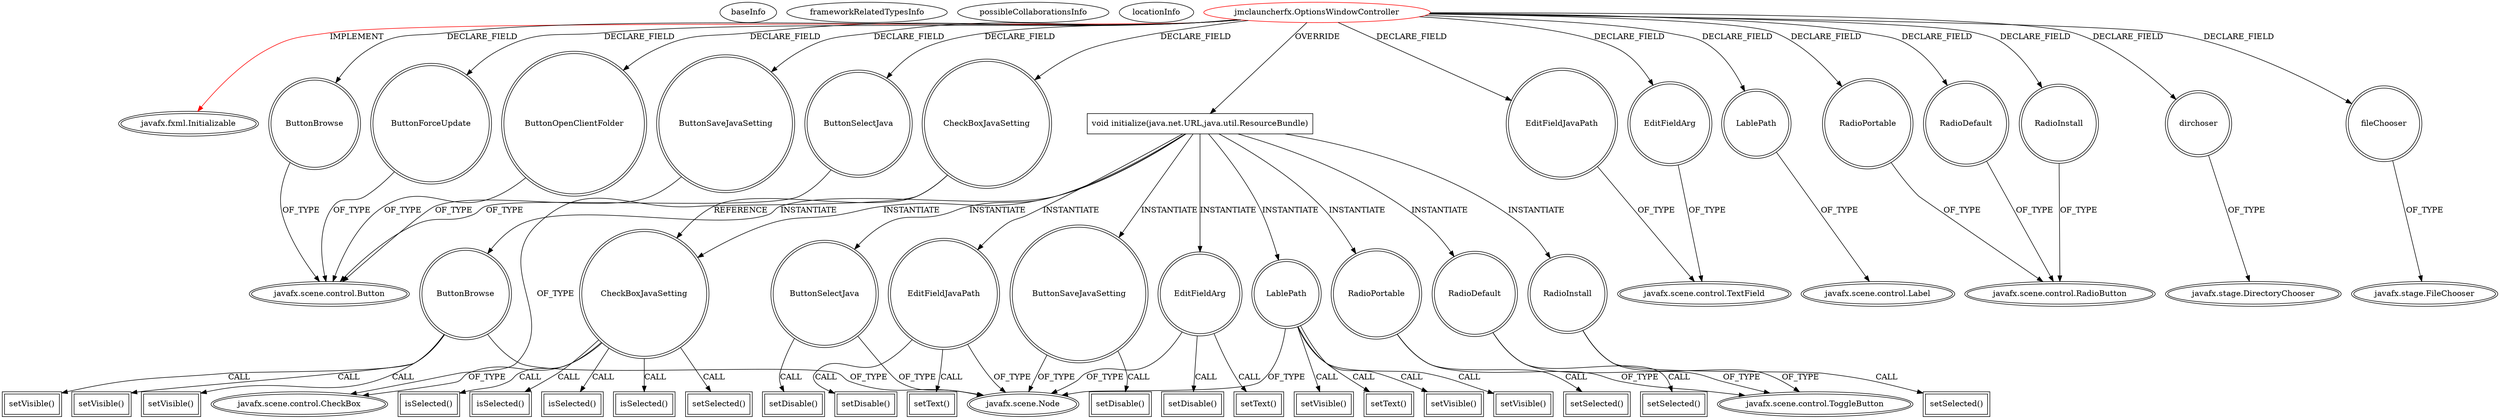 digraph {
baseInfo[graphId=610,category="extension_graph",isAnonymous=false,possibleRelation=false]
frameworkRelatedTypesInfo[0="javafx.fxml.Initializable"]
possibleCollaborationsInfo[]
locationInfo[projectName="Jamakasi-JMCLauncherFX",filePath="/Jamakasi-JMCLauncherFX/JMCLauncherFX-master/src/jmclauncherfx/OptionsWindowController.java",contextSignature="OptionsWindowController",graphId="610"]
0[label="jmclauncherfx.OptionsWindowController",vertexType="ROOT_CLIENT_CLASS_DECLARATION",isFrameworkType=false,color=red]
1[label="javafx.fxml.Initializable",vertexType="FRAMEWORK_INTERFACE_TYPE",isFrameworkType=true,peripheries=2]
2[label="ButtonBrowse",vertexType="FIELD_DECLARATION",isFrameworkType=true,peripheries=2,shape=circle]
3[label="javafx.scene.control.Button",vertexType="FRAMEWORK_CLASS_TYPE",isFrameworkType=true,peripheries=2]
4[label="ButtonForceUpdate",vertexType="FIELD_DECLARATION",isFrameworkType=true,peripheries=2,shape=circle]
6[label="ButtonOpenClientFolder",vertexType="FIELD_DECLARATION",isFrameworkType=true,peripheries=2,shape=circle]
8[label="ButtonSaveJavaSetting",vertexType="FIELD_DECLARATION",isFrameworkType=true,peripheries=2,shape=circle]
10[label="ButtonSelectJava",vertexType="FIELD_DECLARATION",isFrameworkType=true,peripheries=2,shape=circle]
12[label="CheckBoxJavaSetting",vertexType="FIELD_DECLARATION",isFrameworkType=true,peripheries=2,shape=circle]
13[label="javafx.scene.control.CheckBox",vertexType="FRAMEWORK_CLASS_TYPE",isFrameworkType=true,peripheries=2]
14[label="EditFieldArg",vertexType="FIELD_DECLARATION",isFrameworkType=true,peripheries=2,shape=circle]
15[label="javafx.scene.control.TextField",vertexType="FRAMEWORK_CLASS_TYPE",isFrameworkType=true,peripheries=2]
16[label="EditFieldJavaPath",vertexType="FIELD_DECLARATION",isFrameworkType=true,peripheries=2,shape=circle]
18[label="LablePath",vertexType="FIELD_DECLARATION",isFrameworkType=true,peripheries=2,shape=circle]
19[label="javafx.scene.control.Label",vertexType="FRAMEWORK_CLASS_TYPE",isFrameworkType=true,peripheries=2]
20[label="RadioDefault",vertexType="FIELD_DECLARATION",isFrameworkType=true,peripheries=2,shape=circle]
21[label="javafx.scene.control.RadioButton",vertexType="FRAMEWORK_CLASS_TYPE",isFrameworkType=true,peripheries=2]
22[label="RadioInstall",vertexType="FIELD_DECLARATION",isFrameworkType=true,peripheries=2,shape=circle]
24[label="RadioPortable",vertexType="FIELD_DECLARATION",isFrameworkType=true,peripheries=2,shape=circle]
26[label="dirchoser",vertexType="FIELD_DECLARATION",isFrameworkType=true,peripheries=2,shape=circle]
27[label="javafx.stage.DirectoryChooser",vertexType="FRAMEWORK_CLASS_TYPE",isFrameworkType=true,peripheries=2]
28[label="fileChooser",vertexType="FIELD_DECLARATION",isFrameworkType=true,peripheries=2,shape=circle]
29[label="javafx.stage.FileChooser",vertexType="FRAMEWORK_CLASS_TYPE",isFrameworkType=true,peripheries=2]
30[label="void initialize(java.net.URL,java.util.ResourceBundle)",vertexType="OVERRIDING_METHOD_DECLARATION",isFrameworkType=false,shape=box]
31[label="RadioDefault",vertexType="VARIABLE_EXPRESION",isFrameworkType=true,peripheries=2,shape=circle]
33[label="javafx.scene.control.ToggleButton",vertexType="FRAMEWORK_CLASS_TYPE",isFrameworkType=true,peripheries=2]
32[label="setSelected()",vertexType="INSIDE_CALL",isFrameworkType=true,peripheries=2,shape=box]
34[label="LablePath",vertexType="VARIABLE_EXPRESION",isFrameworkType=true,peripheries=2,shape=circle]
36[label="javafx.scene.Node",vertexType="FRAMEWORK_CLASS_TYPE",isFrameworkType=true,peripheries=2]
35[label="setVisible()",vertexType="INSIDE_CALL",isFrameworkType=true,peripheries=2,shape=box]
37[label="ButtonBrowse",vertexType="VARIABLE_EXPRESION",isFrameworkType=true,peripheries=2,shape=circle]
38[label="setVisible()",vertexType="INSIDE_CALL",isFrameworkType=true,peripheries=2,shape=box]
40[label="RadioPortable",vertexType="VARIABLE_EXPRESION",isFrameworkType=true,peripheries=2,shape=circle]
41[label="setSelected()",vertexType="INSIDE_CALL",isFrameworkType=true,peripheries=2,shape=box]
44[label="setVisible()",vertexType="INSIDE_CALL",isFrameworkType=true,peripheries=2,shape=box]
46[label="setVisible()",vertexType="INSIDE_CALL",isFrameworkType=true,peripheries=2,shape=box]
47[label="RadioInstall",vertexType="VARIABLE_EXPRESION",isFrameworkType=true,peripheries=2,shape=circle]
48[label="setSelected()",vertexType="INSIDE_CALL",isFrameworkType=true,peripheries=2,shape=box]
51[label="setVisible()",vertexType="INSIDE_CALL",isFrameworkType=true,peripheries=2,shape=box]
53[label="setText()",vertexType="INSIDE_CALL",isFrameworkType=true,peripheries=2,shape=box]
55[label="setVisible()",vertexType="INSIDE_CALL",isFrameworkType=true,peripheries=2,shape=box]
56[label="CheckBoxJavaSetting",vertexType="VARIABLE_EXPRESION",isFrameworkType=true,peripheries=2,shape=circle]
57[label="setSelected()",vertexType="INSIDE_CALL",isFrameworkType=true,peripheries=2,shape=box]
59[label="EditFieldJavaPath",vertexType="VARIABLE_EXPRESION",isFrameworkType=true,peripheries=2,shape=circle]
60[label="setDisable()",vertexType="INSIDE_CALL",isFrameworkType=true,peripheries=2,shape=box]
63[label="isSelected()",vertexType="INSIDE_CALL",isFrameworkType=true,peripheries=2,shape=box]
64[label="EditFieldArg",vertexType="VARIABLE_EXPRESION",isFrameworkType=true,peripheries=2,shape=circle]
65[label="setDisable()",vertexType="INSIDE_CALL",isFrameworkType=true,peripheries=2,shape=box]
68[label="isSelected()",vertexType="INSIDE_CALL",isFrameworkType=true,peripheries=2,shape=box]
69[label="ButtonSelectJava",vertexType="VARIABLE_EXPRESION",isFrameworkType=true,peripheries=2,shape=circle]
70[label="setDisable()",vertexType="INSIDE_CALL",isFrameworkType=true,peripheries=2,shape=box]
73[label="isSelected()",vertexType="INSIDE_CALL",isFrameworkType=true,peripheries=2,shape=box]
74[label="ButtonSaveJavaSetting",vertexType="VARIABLE_EXPRESION",isFrameworkType=true,peripheries=2,shape=circle]
75[label="setDisable()",vertexType="INSIDE_CALL",isFrameworkType=true,peripheries=2,shape=box]
78[label="isSelected()",vertexType="INSIDE_CALL",isFrameworkType=true,peripheries=2,shape=box]
80[label="setText()",vertexType="INSIDE_CALL",isFrameworkType=true,peripheries=2,shape=box]
82[label="setText()",vertexType="INSIDE_CALL",isFrameworkType=true,peripheries=2,shape=box]
0->1[label="IMPLEMENT",color=red]
0->2[label="DECLARE_FIELD"]
2->3[label="OF_TYPE"]
0->4[label="DECLARE_FIELD"]
4->3[label="OF_TYPE"]
0->6[label="DECLARE_FIELD"]
6->3[label="OF_TYPE"]
0->8[label="DECLARE_FIELD"]
8->3[label="OF_TYPE"]
0->10[label="DECLARE_FIELD"]
10->3[label="OF_TYPE"]
0->12[label="DECLARE_FIELD"]
12->13[label="OF_TYPE"]
0->14[label="DECLARE_FIELD"]
14->15[label="OF_TYPE"]
0->16[label="DECLARE_FIELD"]
16->15[label="OF_TYPE"]
0->18[label="DECLARE_FIELD"]
18->19[label="OF_TYPE"]
0->20[label="DECLARE_FIELD"]
20->21[label="OF_TYPE"]
0->22[label="DECLARE_FIELD"]
22->21[label="OF_TYPE"]
0->24[label="DECLARE_FIELD"]
24->21[label="OF_TYPE"]
0->26[label="DECLARE_FIELD"]
26->27[label="OF_TYPE"]
0->28[label="DECLARE_FIELD"]
28->29[label="OF_TYPE"]
0->30[label="OVERRIDE"]
30->31[label="INSTANTIATE"]
31->33[label="OF_TYPE"]
31->32[label="CALL"]
30->34[label="INSTANTIATE"]
34->36[label="OF_TYPE"]
34->35[label="CALL"]
30->37[label="INSTANTIATE"]
37->36[label="OF_TYPE"]
37->38[label="CALL"]
30->40[label="INSTANTIATE"]
40->33[label="OF_TYPE"]
40->41[label="CALL"]
34->44[label="CALL"]
37->46[label="CALL"]
30->47[label="INSTANTIATE"]
47->33[label="OF_TYPE"]
47->48[label="CALL"]
34->51[label="CALL"]
34->53[label="CALL"]
37->55[label="CALL"]
30->56[label="INSTANTIATE"]
12->56[label="REFERENCE"]
56->13[label="OF_TYPE"]
56->57[label="CALL"]
30->59[label="INSTANTIATE"]
59->36[label="OF_TYPE"]
59->60[label="CALL"]
56->63[label="CALL"]
30->64[label="INSTANTIATE"]
64->36[label="OF_TYPE"]
64->65[label="CALL"]
56->68[label="CALL"]
30->69[label="INSTANTIATE"]
69->36[label="OF_TYPE"]
69->70[label="CALL"]
56->73[label="CALL"]
30->74[label="INSTANTIATE"]
74->36[label="OF_TYPE"]
74->75[label="CALL"]
56->78[label="CALL"]
59->80[label="CALL"]
64->82[label="CALL"]
}
